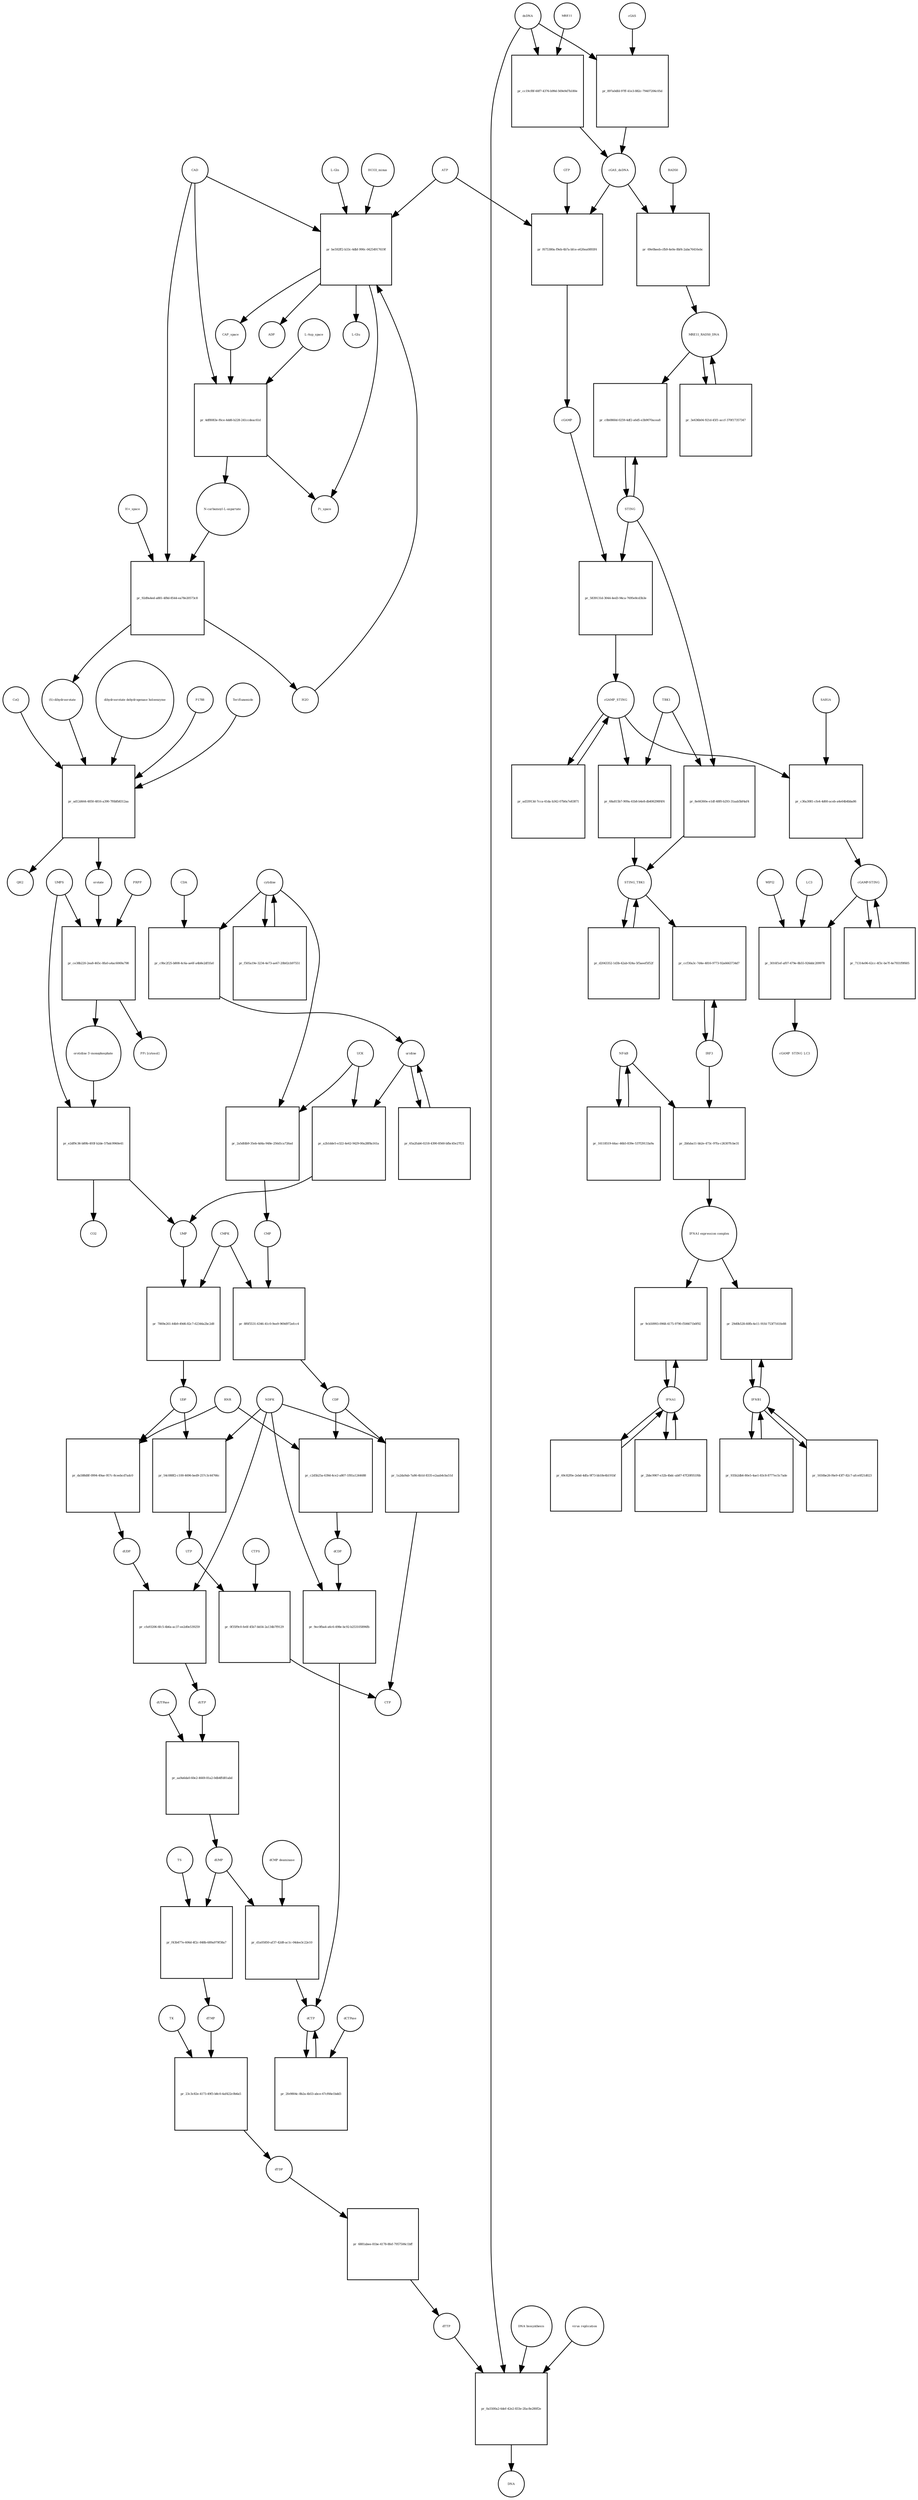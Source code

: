 strict digraph  {
"L-Gln" [annotation="", bipartite=0, cls="simple chemical", fontsize=4, label="L-Gln", shape=circle];
"pr_be592ff2-b33c-4dbf-990c-04254917619f" [annotation="", bipartite=1, cls=process, fontsize=4, label="pr_be592ff2-b33c-4dbf-990c-04254917619f", shape=square];
CAP_space [annotation="", bipartite=0, cls="simple chemical", fontsize=4, label=CAP_space, shape=circle];
CAD [annotation="", bipartite=0, cls=macromolecule, fontsize=4, label=CAD, shape=circle];
HCO3_minus [annotation="", bipartite=0, cls="simple chemical", fontsize=4, label=HCO3_minus, shape=circle];
H2O [annotation="", bipartite=0, cls="simple chemical", fontsize=4, label=H2O, shape=circle];
ATP [annotation="", bipartite=0, cls="simple chemical", fontsize=4, label=ATP, shape=circle];
"L-Glu" [annotation="", bipartite=0, cls="simple chemical", fontsize=4, label="L-Glu", shape=circle];
ADP [annotation="", bipartite=0, cls="simple chemical", fontsize=4, label=ADP, shape=circle];
Pi_space [annotation="", bipartite=0, cls="simple chemical", fontsize=4, label=Pi_space, shape=circle];
cytidine [annotation="", bipartite=0, cls="simple chemical", fontsize=4, label=cytidine, shape=circle];
"pr_c9bc2f25-b808-4c6a-ae6f-a4b8e2df1fa0" [annotation="", bipartite=1, cls=process, fontsize=4, label="pr_c9bc2f25-b808-4c6a-ae6f-a4b8e2df1fa0", shape=square];
uridine [annotation="", bipartite=0, cls="simple chemical", fontsize=4, label=uridine, shape=circle];
CDA [annotation="", bipartite=0, cls=macromolecule, fontsize=4, label=CDA, shape=circle];
"pr_a2b1dde5-e322-4e62-9429-00a28f8a161a" [annotation="", bipartite=1, cls=process, fontsize=4, label="pr_a2b1dde5-e322-4e62-9429-00a28f8a161a", shape=square];
UMP [annotation="", bipartite=0, cls="simple chemical", fontsize=4, label=UMP, shape=circle];
UCK [annotation="", bipartite=0, cls=macromolecule, fontsize=4, label=UCK, shape=circle];
"pr_2a5dfdb9-35eb-4d4a-948e-256d1ca726ad" [annotation="", bipartite=1, cls=process, fontsize=4, label="pr_2a5dfdb9-35eb-4d4a-948e-256d1ca726ad", shape=square];
CMP [annotation="", bipartite=0, cls="simple chemical", fontsize=4, label=CMP, shape=circle];
"pr_65a2fab6-0218-4390-8560-bfbc45e27f21" [annotation="", bipartite=1, cls=process, fontsize=4, label="pr_65a2fab6-0218-4390-8560-bfbc45e27f21", shape=square];
"pr_f505a19e-3234-4e73-ae67-20b02cb97551" [annotation="", bipartite=1, cls=process, fontsize=4, label="pr_f505a19e-3234-4e73-ae67-20b02cb97551", shape=square];
"pr_7869e261-44b9-49d6-82c7-62344a2bc2d8" [annotation="", bipartite=1, cls=process, fontsize=4, label="pr_7869e261-44b9-49d6-82c7-62344a2bc2d8", shape=square];
UDP [annotation="", bipartite=0, cls="simple chemical", fontsize=4, label=UDP, shape=circle];
CMPK [annotation="", bipartite=0, cls=macromolecule, fontsize=4, label=CMPK, shape=circle];
"pr_8f6f5531-6346-41c0-9ee9-969d972efcc4" [annotation="", bipartite=1, cls=process, fontsize=4, label="pr_8f6f5531-6346-41c0-9ee9-969d972efcc4", shape=square];
CDP [annotation="", bipartite=0, cls="simple chemical", fontsize=4, label=CDP, shape=circle];
"pr_54c088f2-c100-4696-bed9-257c3c44766c" [annotation="", bipartite=1, cls=process, fontsize=4, label="pr_54c088f2-c100-4696-bed9-257c3c44766c", shape=square];
UTP [annotation="", bipartite=0, cls="simple chemical", fontsize=4, label=UTP, shape=circle];
NDPK [annotation="", bipartite=0, cls=macromolecule, fontsize=4, label=NDPK, shape=circle];
"pr_1a2da9ab-7a86-4b1d-8335-e2aab4cba51d" [annotation="", bipartite=1, cls=process, fontsize=4, label="pr_1a2da9ab-7a86-4b1d-8335-e2aab4cba51d", shape=square];
CTP [annotation="", bipartite=0, cls="simple chemical", fontsize=4, label=CTP, shape=circle];
"pr_0f35f9c0-fe6f-45b7-bb54-2a134b7f9129" [annotation="", bipartite=1, cls=process, fontsize=4, label="pr_0f35f9c0-fe6f-45b7-bb54-2a134b7f9129", shape=square];
CTPS [annotation="", bipartite=0, cls=macromolecule, fontsize=4, label=CTPS, shape=circle];
"pr_da588d8f-0994-49ae-957c-8ceebcd7adc0" [annotation="", bipartite=1, cls=process, fontsize=4, label="pr_da588d8f-0994-49ae-957c-8ceebcd7adc0", shape=square];
dUDP [annotation="", bipartite=0, cls="simple chemical", fontsize=4, label=dUDP, shape=circle];
RNR [annotation="", bipartite=0, cls=macromolecule, fontsize=4, label=RNR, shape=circle];
"pr_cfa93206-6fc5-4b6a-ac37-ee2d0e539259" [annotation="", bipartite=1, cls=process, fontsize=4, label="pr_cfa93206-6fc5-4b6a-ac37-ee2d0e539259", shape=square];
dUTP [annotation="", bipartite=0, cls="simple chemical", fontsize=4, label=dUTP, shape=circle];
dCDP [annotation="", bipartite=0, cls="simple chemical", fontsize=4, label=dCDP, shape=circle];
"pr_9ec0fba4-a6c6-498e-bc92-b253105896fb" [annotation="", bipartite=1, cls=process, fontsize=4, label="pr_9ec0fba4-a6c6-498e-bc92-b253105896fb", shape=square];
dCTP [annotation="", bipartite=0, cls="simple chemical", fontsize=4, label=dCTP, shape=circle];
"pr_c2d5b25a-639d-4ce2-a807-1f81a1244688" [annotation="", bipartite=1, cls=process, fontsize=4, label="pr_c2d5b25a-639d-4ce2-a807-1f81a1244688", shape=square];
"pr_aa9a6da0-60e2-4669-81a2-0db4ffd81abd" [annotation="", bipartite=1, cls=process, fontsize=4, label="pr_aa9a6da0-60e2-4669-81a2-0db4ffd81abd", shape=square];
dUMP [annotation="", bipartite=0, cls="simple chemical", fontsize=4, label=dUMP, shape=circle];
dUTPase [annotation="", bipartite=0, cls=macromolecule, fontsize=4, label=dUTPase, shape=circle];
"pr_2fe9804c-8b2a-4b53-abce-67cf66e1bdd3" [annotation="", bipartite=1, cls=process, fontsize=4, label="pr_2fe9804c-8b2a-4b53-abce-67cf66e1bdd3", shape=square];
dCTPase [annotation="", bipartite=0, cls=macromolecule, fontsize=4, label=dCTPase, shape=circle];
"pr_d1a05850-af37-42d8-ac1c-04dee3c22e10" [annotation="", bipartite=1, cls=process, fontsize=4, label="pr_d1a05850-af37-42d8-ac1c-04dee3c22e10", shape=square];
"dCMP deaminase" [annotation="", bipartite=0, cls=macromolecule, fontsize=4, label="dCMP deaminase", shape=circle];
"pr_f43b477e-606d-4f2c-848b-689a979f38a7" [annotation="", bipartite=1, cls=process, fontsize=4, label="pr_f43b477e-606d-4f2c-848b-689a979f38a7", shape=square];
dTMP [annotation="", bipartite=0, cls="simple chemical", fontsize=4, label=dTMP, shape=circle];
TS [annotation="", bipartite=0, cls=macromolecule, fontsize=4, label=TS, shape=circle];
"pr_23c3c82e-4173-49f3-b8c0-4af422c0b6a5" [annotation="", bipartite=1, cls=process, fontsize=4, label="pr_23c3c82e-4173-49f3-b8c0-4af422c0b6a5", shape=square];
dTDP [annotation="", bipartite=0, cls="simple chemical", fontsize=4, label=dTDP, shape=circle];
TK [annotation="", bipartite=0, cls=macromolecule, fontsize=4, label=TK, shape=circle];
"pr_6881abee-81be-4178-8fef-7957506c1bff" [annotation="", bipartite=1, cls=process, fontsize=4, label="pr_6881abee-81be-4178-8fef-7957506c1bff", shape=square];
dTTP [annotation="", bipartite=0, cls="simple chemical", fontsize=4, label=dTTP, shape=circle];
dsDNA [annotation="", bipartite=0, cls="simple chemical", fontsize=4, label=dsDNA, shape=circle];
"pr_897a0dfd-97ff-41e3-882c-79407206c05d" [annotation="", bipartite=1, cls=process, fontsize=4, label="pr_897a0dfd-97ff-41e3-882c-79407206c05d", shape=square];
cGAS [annotation="", bipartite=0, cls=macromolecule, fontsize=4, label=cGAS, shape=circle];
cGAS_dsDNA [annotation="", bipartite=0, cls=complex, fontsize=4, label=cGAS_dsDNA, shape=circle];
"pr_f675380a-f9eb-4b7a-bfce-e626ea0893f4" [annotation="", bipartite=1, cls=process, fontsize=4, label="pr_f675380a-f9eb-4b7a-bfce-e626ea0893f4", shape=square];
GTP [annotation="", bipartite=0, cls="simple chemical", fontsize=4, label=GTP, shape=circle];
cGAMP [annotation="", bipartite=0, cls="simple chemical", fontsize=4, label=cGAMP, shape=circle];
"pr_5839131d-3044-4ed3-94ca-7695e8cd3b3e" [annotation="", bipartite=1, cls=process, fontsize=4, label="pr_5839131d-3044-4ed3-94ca-7695e8cd3b3e", shape=square];
STING [annotation="", bipartite=0, cls="macromolecule multimer", fontsize=4, label=STING, shape=circle];
cGAMP_STING [annotation="", bipartite=0, cls=complex, fontsize=4, label=cGAMP_STING, shape=circle];
TBK1 [annotation="", bipartite=0, cls=macromolecule, fontsize=4, label=TBK1, shape=circle];
"pr_68a815b7-909a-41b8-b4e8-db406298f4f4" [annotation="", bipartite=1, cls=process, fontsize=4, label="pr_68a815b7-909a-41b8-b4e8-db406298f4f4", shape=square];
STING_TBK1 [annotation="", bipartite=0, cls=complex, fontsize=4, label=STING_TBK1, shape=circle];
"pr_ad33913d-7cca-41da-b342-07b0a7e83871" [annotation="", bipartite=1, cls=process, fontsize=4, label="pr_ad33913d-7cca-41da-b342-07b0a7e83871", shape=square];
"pr_d2043352-1d3b-42ab-924a-5f5aeef5f52f" [annotation="", bipartite=1, cls=process, fontsize=4, label="pr_d2043352-1d3b-42ab-924a-5f5aeef5f52f", shape=square];
"NF-kB" [annotation="", bipartite=0, cls=complex, fontsize=4, label="NF-kB", shape=circle];
"pr_16118519-44ac-46b5-839e-537f29133a9a" [annotation="", bipartite=1, cls=process, fontsize=4, label="pr_16118519-44ac-46b5-839e-537f29133a9a", shape=square];
IFNA1 [annotation="", bipartite=0, cls="nucleic acid feature", fontsize=4, label=IFNA1, shape=circle];
"pr_2bbc9907-e32b-4bdc-ab87-47f20f051f6b" [annotation="", bipartite=1, cls=process, fontsize=4, label="pr_2bbc9907-e32b-4bdc-ab87-47f20f051f6b", shape=square];
IFNB1 [annotation="", bipartite=0, cls="nucleic acid feature", fontsize=4, label=IFNB1, shape=circle];
"pr_1650be26-f6e9-43f7-82c7-afce0f21d023" [annotation="", bipartite=1, cls=process, fontsize=4, label="pr_1650be26-f6e9-43f7-82c7-afce0f21d023", shape=square];
"pr_69c82f0e-2ebd-4dfa-9f73-bb18e4b191bf" [annotation="", bipartite=1, cls=process, fontsize=4, label="pr_69c82f0e-2ebd-4dfa-9f73-bb18e4b191bf", shape=square];
"pr_935b2db6-80e5-4ae1-83c8-8777ec5c7ade" [annotation="", bipartite=1, cls=process, fontsize=4, label="pr_935b2db6-80e5-4ae1-83c8-8777ec5c7ade", shape=square];
"pr_29d0b528-60fb-4e11-91fd-753f7161fe88" [annotation="", bipartite=1, cls=process, fontsize=4, label="pr_29d0b528-60fb-4e11-91fd-753f7161fe88", shape=square];
"IFNA1 expression complex" [annotation="", bipartite=0, cls=complex, fontsize=4, label="IFNA1 expression complex", shape=circle];
"cGAMP-STING" [annotation="", bipartite=0, cls=complex, fontsize=4, label="cGAMP-STING", shape=circle];
"pr_71314e96-62cc-4f3c-be7f-4e7931f9f605" [annotation="", bipartite=1, cls=process, fontsize=4, label="pr_71314e96-62cc-4f3c-be7f-4e7931f9f605", shape=square];
"pr_cc19cf8f-60f7-4376-b99d-569e9d7b180e" [annotation="", bipartite=1, cls=process, fontsize=4, label="pr_cc19cf8f-60f7-4376-b99d-569e9d7b180e", shape=square];
MRE11 [annotation="", bipartite=0, cls="macromolecule multimer", fontsize=4, label=MRE11, shape=circle];
RAD50 [annotation="", bipartite=0, cls="macromolecule multimer", fontsize=4, label=RAD50, shape=circle];
"pr_69e0beeb-cfb9-4e0e-8bf4-2aba76416ebc" [annotation="", bipartite=1, cls=process, fontsize=4, label="pr_69e0beeb-cfb9-4e0e-8bf4-2aba76416ebc", shape=square];
MRE11_RAD50_DNA [annotation="", bipartite=0, cls=complex, fontsize=4, label=MRE11_RAD50_DNA, shape=circle];
IRF3 [annotation="", bipartite=0, cls="macromolecule multimer", fontsize=4, label=IRF3, shape=circle];
"pr_ccf30a3c-7d4e-4816-9773-92a6663734d7" [annotation="", bipartite=1, cls=process, fontsize=4, label="pr_ccf30a3c-7d4e-4816-9773-92a6663734d7", shape=square];
"pr_c36a3081-cfe4-4d60-aceb-a4e64b4bba86" [annotation="", bipartite=1, cls=process, fontsize=4, label="pr_c36a3081-cfe4-4d60-aceb-a4e64b4bba86", shape=square];
SAR1A [annotation="", bipartite=0, cls=macromolecule, fontsize=4, label=SAR1A, shape=circle];
"pr_3016f1ef-af07-479e-8b55-926ddc209978" [annotation="", bipartite=1, cls=process, fontsize=4, label="pr_3016f1ef-af07-479e-8b55-926ddc209978", shape=square];
LC3 [annotation="", bipartite=0, cls=macromolecule, fontsize=4, label=LC3, shape=circle];
cGAMP_STING_LC3 [annotation="", bipartite=0, cls=complex, fontsize=4, label=cGAMP_STING_LC3, shape=circle];
WIPI2 [annotation="", bipartite=0, cls=macromolecule, fontsize=4, label=WIPI2, shape=circle];
"pr_c0b0860d-0259-4df2-a6d5-e3b9070acea8" [annotation="", bipartite=1, cls=process, fontsize=4, label="pr_c0b0860d-0259-4df2-a6d5-e3b9070acea8", shape=square];
"pr_8e66360e-e1df-48f0-b293-31aab5bf4af4" [annotation="", bipartite=1, cls=process, fontsize=4, label="pr_8e66360e-e1df-48f0-b293-31aab5bf4af4", shape=square];
"pr_3e636b04-921d-45f1-accf-370f17357347" [annotation="", bipartite=1, cls=process, fontsize=4, label="pr_3e636b04-921d-45f1-accf-370f17357347", shape=square];
"pr_4df8083e-f6ce-4dd6-b228-241ccdeac61d" [annotation="", bipartite=1, cls=process, fontsize=4, label="pr_4df8083e-f6ce-4dd6-b228-241ccdeac61d", shape=square];
"N-carbamoyl-L-aspartate" [annotation="", bipartite=0, cls="simple chemical", fontsize=4, label="N-carbamoyl-L-aspartate", shape=circle];
"L-Asp_space" [annotation="", bipartite=0, cls="simple chemical", fontsize=4, label="L-Asp_space", shape=circle];
"pr_92d9a4ed-a881-4f8d-8544-ea78e20573c8" [annotation="", bipartite=1, cls=process, fontsize=4, label="pr_92d9a4ed-a881-4f8d-8544-ea78e20573c8", shape=square];
"(S)-dihydroorotate" [annotation="", bipartite=0, cls="simple chemical", fontsize=4, label="(S)-dihydroorotate", shape=circle];
"H+_space" [annotation="", bipartite=0, cls="simple chemical", fontsize=4, label="H+_space", shape=circle];
"pr_ad12d444-4850-4816-a390-7f6bfb8312aa" [annotation="", bipartite=1, cls=process, fontsize=4, label="pr_ad12d444-4850-4816-a390-7f6bfb8312aa", shape=square];
orotate [annotation="", bipartite=0, cls="simple chemical", fontsize=4, label=orotate, shape=circle];
"dihydroorotate dehydrogenase holoenzyme" [annotation="", bipartite=0, cls="simple chemical", fontsize=4, label="dihydroorotate dehydrogenase holoenzyme", shape=circle];
P1788 [annotation="", bipartite=0, cls="simple chemical", fontsize=4, label=P1788, shape=circle];
Teriflunomide [annotation="", bipartite=0, cls="simple chemical", fontsize=4, label=Teriflunomide, shape=circle];
CoQ [annotation="", bipartite=0, cls="simple chemical", fontsize=4, label=CoQ, shape=circle];
QH2 [annotation="", bipartite=0, cls="simple chemical", fontsize=4, label=QH2, shape=circle];
"pr_ce38b220-2ea8-465c-8fa0-a4ac6069a798" [annotation="", bipartite=1, cls=process, fontsize=4, label="pr_ce38b220-2ea8-465c-8fa0-a4ac6069a798", shape=square];
"orotidine 5'-monophosphate" [annotation="", bipartite=0, cls="simple chemical", fontsize=4, label="orotidine 5'-monophosphate", shape=circle];
UMPS [annotation="", bipartite=0, cls="macromolecule multimer", fontsize=4, label=UMPS, shape=circle];
PRPP [annotation="", bipartite=0, cls="simple chemical", fontsize=4, label=PRPP, shape=circle];
"PPi [cytosol]" [annotation="", bipartite=0, cls="simple chemical", fontsize=4, label="PPi [cytosol]", shape=circle];
"pr_e2df9c36-b89b-493f-b2de-57bdc9960e41" [annotation="", bipartite=1, cls=process, fontsize=4, label="pr_e2df9c36-b89b-493f-b2de-57bdc9960e41", shape=square];
CO2 [annotation="", bipartite=0, cls="simple chemical", fontsize=4, label=CO2, shape=circle];
"pr_0a5500a2-6def-42e2-833e-2fac8e280f2e" [annotation="", bipartite=1, cls=process, fontsize=4, label="pr_0a5500a2-6def-42e2-833e-2fac8e280f2e", shape=square];
DNA [annotation="", bipartite=0, cls="nucleic acid feature", fontsize=4, label=DNA, shape=circle];
"DNA biosynthesis" [annotation="urn_miriam_obo.go_GO%3A0071897", bipartite=0, cls=phenotype, fontsize=4, label="DNA biosynthesis", shape=circle];
"virus replication" [annotation="", bipartite=0, cls=phenotype, fontsize=4, label="virus replication", shape=circle];
"pr_9cb50993-0968-4175-9790-f506671b0f92" [annotation="", bipartite=1, cls=process, fontsize=4, label="pr_9cb50993-0968-4175-9790-f506671b0f92", shape=square];
"pr_2bfaba11-bb2e-473c-97fa-c26307fcbe31" [annotation="", bipartite=1, cls=process, fontsize=4, label="pr_2bfaba11-bb2e-473c-97fa-c26307fcbe31", shape=square];
"L-Gln" -> "pr_be592ff2-b33c-4dbf-990c-04254917619f"  [annotation="", interaction_type=consumption];
"pr_be592ff2-b33c-4dbf-990c-04254917619f" -> CAP_space  [annotation="", interaction_type=production];
"pr_be592ff2-b33c-4dbf-990c-04254917619f" -> "L-Glu"  [annotation="", interaction_type=production];
"pr_be592ff2-b33c-4dbf-990c-04254917619f" -> ADP  [annotation="", interaction_type=production];
"pr_be592ff2-b33c-4dbf-990c-04254917619f" -> Pi_space  [annotation="", interaction_type=production];
CAP_space -> "pr_4df8083e-f6ce-4dd6-b228-241ccdeac61d"  [annotation="", interaction_type=consumption];
CAD -> "pr_be592ff2-b33c-4dbf-990c-04254917619f"  [annotation=urn_miriam_reactome_REACT_1698, interaction_type=catalysis];
CAD -> "pr_4df8083e-f6ce-4dd6-b228-241ccdeac61d"  [annotation=urn_miriam_reactome_REACT_1698, interaction_type=catalysis];
CAD -> "pr_92d9a4ed-a881-4f8d-8544-ea78e20573c8"  [annotation=urn_miriam_reactome_REACT_1698, interaction_type=catalysis];
HCO3_minus -> "pr_be592ff2-b33c-4dbf-990c-04254917619f"  [annotation="", interaction_type=consumption];
H2O -> "pr_be592ff2-b33c-4dbf-990c-04254917619f"  [annotation="", interaction_type=consumption];
ATP -> "pr_be592ff2-b33c-4dbf-990c-04254917619f"  [annotation="", interaction_type=consumption];
ATP -> "pr_f675380a-f9eb-4b7a-bfce-e626ea0893f4"  [annotation="", interaction_type=consumption];
cytidine -> "pr_c9bc2f25-b808-4c6a-ae6f-a4b8e2df1fa0"  [annotation="", interaction_type=consumption];
cytidine -> "pr_2a5dfdb9-35eb-4d4a-948e-256d1ca726ad"  [annotation="", interaction_type=consumption];
cytidine -> "pr_f505a19e-3234-4e73-ae67-20b02cb97551"  [annotation="", interaction_type=consumption];
"pr_c9bc2f25-b808-4c6a-ae6f-a4b8e2df1fa0" -> uridine  [annotation="", interaction_type=production];
uridine -> "pr_a2b1dde5-e322-4e62-9429-00a28f8a161a"  [annotation="", interaction_type=consumption];
uridine -> "pr_65a2fab6-0218-4390-8560-bfbc45e27f21"  [annotation="", interaction_type=consumption];
CDA -> "pr_c9bc2f25-b808-4c6a-ae6f-a4b8e2df1fa0"  [annotation="", interaction_type=catalysis];
"pr_a2b1dde5-e322-4e62-9429-00a28f8a161a" -> UMP  [annotation="", interaction_type=production];
UMP -> "pr_7869e261-44b9-49d6-82c7-62344a2bc2d8"  [annotation="", interaction_type=consumption];
UCK -> "pr_a2b1dde5-e322-4e62-9429-00a28f8a161a"  [annotation="", interaction_type=catalysis];
UCK -> "pr_2a5dfdb9-35eb-4d4a-948e-256d1ca726ad"  [annotation="", interaction_type=catalysis];
"pr_2a5dfdb9-35eb-4d4a-948e-256d1ca726ad" -> CMP  [annotation="", interaction_type=production];
CMP -> "pr_8f6f5531-6346-41c0-9ee9-969d972efcc4"  [annotation="", interaction_type=consumption];
"pr_65a2fab6-0218-4390-8560-bfbc45e27f21" -> uridine  [annotation="", interaction_type=production];
"pr_f505a19e-3234-4e73-ae67-20b02cb97551" -> cytidine  [annotation="", interaction_type=production];
"pr_7869e261-44b9-49d6-82c7-62344a2bc2d8" -> UDP  [annotation="", interaction_type=production];
UDP -> "pr_54c088f2-c100-4696-bed9-257c3c44766c"  [annotation="", interaction_type=consumption];
UDP -> "pr_da588d8f-0994-49ae-957c-8ceebcd7adc0"  [annotation="", interaction_type=consumption];
CMPK -> "pr_7869e261-44b9-49d6-82c7-62344a2bc2d8"  [annotation="", interaction_type=catalysis];
CMPK -> "pr_8f6f5531-6346-41c0-9ee9-969d972efcc4"  [annotation="", interaction_type=catalysis];
"pr_8f6f5531-6346-41c0-9ee9-969d972efcc4" -> CDP  [annotation="", interaction_type=production];
CDP -> "pr_1a2da9ab-7a86-4b1d-8335-e2aab4cba51d"  [annotation="", interaction_type=consumption];
CDP -> "pr_c2d5b25a-639d-4ce2-a807-1f81a1244688"  [annotation="", interaction_type=consumption];
"pr_54c088f2-c100-4696-bed9-257c3c44766c" -> UTP  [annotation="", interaction_type=production];
UTP -> "pr_0f35f9c0-fe6f-45b7-bb54-2a134b7f9129"  [annotation="", interaction_type=consumption];
NDPK -> "pr_54c088f2-c100-4696-bed9-257c3c44766c"  [annotation="", interaction_type=catalysis];
NDPK -> "pr_1a2da9ab-7a86-4b1d-8335-e2aab4cba51d"  [annotation="", interaction_type=catalysis];
NDPK -> "pr_cfa93206-6fc5-4b6a-ac37-ee2d0e539259"  [annotation="", interaction_type=catalysis];
NDPK -> "pr_9ec0fba4-a6c6-498e-bc92-b253105896fb"  [annotation="", interaction_type=catalysis];
"pr_1a2da9ab-7a86-4b1d-8335-e2aab4cba51d" -> CTP  [annotation="", interaction_type=production];
"pr_0f35f9c0-fe6f-45b7-bb54-2a134b7f9129" -> CTP  [annotation="", interaction_type=production];
CTPS -> "pr_0f35f9c0-fe6f-45b7-bb54-2a134b7f9129"  [annotation="", interaction_type=catalysis];
"pr_da588d8f-0994-49ae-957c-8ceebcd7adc0" -> dUDP  [annotation="", interaction_type=production];
dUDP -> "pr_cfa93206-6fc5-4b6a-ac37-ee2d0e539259"  [annotation="", interaction_type=consumption];
RNR -> "pr_da588d8f-0994-49ae-957c-8ceebcd7adc0"  [annotation="", interaction_type=catalysis];
RNR -> "pr_c2d5b25a-639d-4ce2-a807-1f81a1244688"  [annotation="", interaction_type=catalysis];
"pr_cfa93206-6fc5-4b6a-ac37-ee2d0e539259" -> dUTP  [annotation="", interaction_type=production];
dUTP -> "pr_aa9a6da0-60e2-4669-81a2-0db4ffd81abd"  [annotation="", interaction_type=consumption];
dCDP -> "pr_9ec0fba4-a6c6-498e-bc92-b253105896fb"  [annotation="", interaction_type=consumption];
"pr_9ec0fba4-a6c6-498e-bc92-b253105896fb" -> dCTP  [annotation="", interaction_type=production];
dCTP -> "pr_2fe9804c-8b2a-4b53-abce-67cf66e1bdd3"  [annotation="", interaction_type=consumption];
"pr_c2d5b25a-639d-4ce2-a807-1f81a1244688" -> dCDP  [annotation="", interaction_type=production];
"pr_aa9a6da0-60e2-4669-81a2-0db4ffd81abd" -> dUMP  [annotation="", interaction_type=production];
dUMP -> "pr_d1a05850-af37-42d8-ac1c-04dee3c22e10"  [annotation="", interaction_type=consumption];
dUMP -> "pr_f43b477e-606d-4f2c-848b-689a979f38a7"  [annotation="", interaction_type=consumption];
dUTPase -> "pr_aa9a6da0-60e2-4669-81a2-0db4ffd81abd"  [annotation="", interaction_type=catalysis];
"pr_2fe9804c-8b2a-4b53-abce-67cf66e1bdd3" -> dCTP  [annotation="", interaction_type=production];
dCTPase -> "pr_2fe9804c-8b2a-4b53-abce-67cf66e1bdd3"  [annotation="", interaction_type=catalysis];
"pr_d1a05850-af37-42d8-ac1c-04dee3c22e10" -> dCTP  [annotation="", interaction_type=production];
"dCMP deaminase" -> "pr_d1a05850-af37-42d8-ac1c-04dee3c22e10"  [annotation="", interaction_type=catalysis];
"pr_f43b477e-606d-4f2c-848b-689a979f38a7" -> dTMP  [annotation="", interaction_type=production];
dTMP -> "pr_23c3c82e-4173-49f3-b8c0-4af422c0b6a5"  [annotation="", interaction_type=consumption];
TS -> "pr_f43b477e-606d-4f2c-848b-689a979f38a7"  [annotation="", interaction_type=catalysis];
"pr_23c3c82e-4173-49f3-b8c0-4af422c0b6a5" -> dTDP  [annotation="", interaction_type=production];
dTDP -> "pr_6881abee-81be-4178-8fef-7957506c1bff"  [annotation="", interaction_type=consumption];
TK -> "pr_23c3c82e-4173-49f3-b8c0-4af422c0b6a5"  [annotation="", interaction_type=catalysis];
"pr_6881abee-81be-4178-8fef-7957506c1bff" -> dTTP  [annotation="", interaction_type=production];
dTTP -> "pr_0a5500a2-6def-42e2-833e-2fac8e280f2e"  [annotation="", interaction_type=consumption];
dsDNA -> "pr_897a0dfd-97ff-41e3-882c-79407206c05d"  [annotation="", interaction_type=consumption];
dsDNA -> "pr_cc19cf8f-60f7-4376-b99d-569e9d7b180e"  [annotation="", interaction_type=consumption];
dsDNA -> "pr_0a5500a2-6def-42e2-833e-2fac8e280f2e"  [annotation="", interaction_type=consumption];
"pr_897a0dfd-97ff-41e3-882c-79407206c05d" -> cGAS_dsDNA  [annotation="", interaction_type=production];
cGAS -> "pr_897a0dfd-97ff-41e3-882c-79407206c05d"  [annotation="", interaction_type=consumption];
cGAS_dsDNA -> "pr_f675380a-f9eb-4b7a-bfce-e626ea0893f4"  [annotation="", interaction_type=catalysis];
cGAS_dsDNA -> "pr_69e0beeb-cfb9-4e0e-8bf4-2aba76416ebc"  [annotation="", interaction_type=consumption];
"pr_f675380a-f9eb-4b7a-bfce-e626ea0893f4" -> cGAMP  [annotation="", interaction_type=production];
GTP -> "pr_f675380a-f9eb-4b7a-bfce-e626ea0893f4"  [annotation="", interaction_type=consumption];
cGAMP -> "pr_5839131d-3044-4ed3-94ca-7695e8cd3b3e"  [annotation="", interaction_type=consumption];
"pr_5839131d-3044-4ed3-94ca-7695e8cd3b3e" -> cGAMP_STING  [annotation="", interaction_type=production];
STING -> "pr_5839131d-3044-4ed3-94ca-7695e8cd3b3e"  [annotation="", interaction_type=consumption];
STING -> "pr_c0b0860d-0259-4df2-a6d5-e3b9070acea8"  [annotation="", interaction_type=consumption];
STING -> "pr_8e66360e-e1df-48f0-b293-31aab5bf4af4"  [annotation="", interaction_type=consumption];
cGAMP_STING -> "pr_68a815b7-909a-41b8-b4e8-db406298f4f4"  [annotation="", interaction_type=consumption];
cGAMP_STING -> "pr_ad33913d-7cca-41da-b342-07b0a7e83871"  [annotation="", interaction_type=consumption];
cGAMP_STING -> "pr_c36a3081-cfe4-4d60-aceb-a4e64b4bba86"  [annotation="", interaction_type=consumption];
TBK1 -> "pr_68a815b7-909a-41b8-b4e8-db406298f4f4"  [annotation="", interaction_type=consumption];
TBK1 -> "pr_8e66360e-e1df-48f0-b293-31aab5bf4af4"  [annotation="", interaction_type=consumption];
"pr_68a815b7-909a-41b8-b4e8-db406298f4f4" -> STING_TBK1  [annotation="", interaction_type=production];
STING_TBK1 -> "pr_d2043352-1d3b-42ab-924a-5f5aeef5f52f"  [annotation="", interaction_type=consumption];
STING_TBK1 -> "pr_ccf30a3c-7d4e-4816-9773-92a6663734d7"  [annotation="", interaction_type=catalysis];
"pr_ad33913d-7cca-41da-b342-07b0a7e83871" -> cGAMP_STING  [annotation="", interaction_type=production];
"pr_d2043352-1d3b-42ab-924a-5f5aeef5f52f" -> STING_TBK1  [annotation="", interaction_type=production];
"NF-kB" -> "pr_16118519-44ac-46b5-839e-537f29133a9a"  [annotation="", interaction_type=consumption];
"NF-kB" -> "pr_2bfaba11-bb2e-473c-97fa-c26307fcbe31"  [annotation="", interaction_type=consumption];
"pr_16118519-44ac-46b5-839e-537f29133a9a" -> "NF-kB"  [annotation="", interaction_type=production];
IFNA1 -> "pr_2bbc9907-e32b-4bdc-ab87-47f20f051f6b"  [annotation="", interaction_type=consumption];
IFNA1 -> "pr_69c82f0e-2ebd-4dfa-9f73-bb18e4b191bf"  [annotation="", interaction_type=consumption];
IFNA1 -> "pr_9cb50993-0968-4175-9790-f506671b0f92"  [annotation="", interaction_type=consumption];
"pr_2bbc9907-e32b-4bdc-ab87-47f20f051f6b" -> IFNA1  [annotation="", interaction_type=production];
IFNB1 -> "pr_1650be26-f6e9-43f7-82c7-afce0f21d023"  [annotation="", interaction_type=consumption];
IFNB1 -> "pr_935b2db6-80e5-4ae1-83c8-8777ec5c7ade"  [annotation="", interaction_type=consumption];
IFNB1 -> "pr_29d0b528-60fb-4e11-91fd-753f7161fe88"  [annotation="", interaction_type=consumption];
"pr_1650be26-f6e9-43f7-82c7-afce0f21d023" -> IFNB1  [annotation="", interaction_type=production];
"pr_69c82f0e-2ebd-4dfa-9f73-bb18e4b191bf" -> IFNA1  [annotation="", interaction_type=production];
"pr_935b2db6-80e5-4ae1-83c8-8777ec5c7ade" -> IFNB1  [annotation="", interaction_type=production];
"pr_29d0b528-60fb-4e11-91fd-753f7161fe88" -> IFNB1  [annotation="", interaction_type=production];
"IFNA1 expression complex" -> "pr_29d0b528-60fb-4e11-91fd-753f7161fe88"  [annotation="", interaction_type=stimulation];
"IFNA1 expression complex" -> "pr_9cb50993-0968-4175-9790-f506671b0f92"  [annotation="", interaction_type=stimulation];
"cGAMP-STING" -> "pr_71314e96-62cc-4f3c-be7f-4e7931f9f605"  [annotation="", interaction_type=consumption];
"cGAMP-STING" -> "pr_3016f1ef-af07-479e-8b55-926ddc209978"  [annotation="", interaction_type=consumption];
"pr_71314e96-62cc-4f3c-be7f-4e7931f9f605" -> "cGAMP-STING"  [annotation="", interaction_type=production];
"pr_cc19cf8f-60f7-4376-b99d-569e9d7b180e" -> cGAS_dsDNA  [annotation="", interaction_type=production];
MRE11 -> "pr_cc19cf8f-60f7-4376-b99d-569e9d7b180e"  [annotation="", interaction_type=consumption];
RAD50 -> "pr_69e0beeb-cfb9-4e0e-8bf4-2aba76416ebc"  [annotation="", interaction_type=consumption];
"pr_69e0beeb-cfb9-4e0e-8bf4-2aba76416ebc" -> MRE11_RAD50_DNA  [annotation="", interaction_type=production];
MRE11_RAD50_DNA -> "pr_c0b0860d-0259-4df2-a6d5-e3b9070acea8"  [annotation="", interaction_type=catalysis];
MRE11_RAD50_DNA -> "pr_3e636b04-921d-45f1-accf-370f17357347"  [annotation="", interaction_type=consumption];
IRF3 -> "pr_ccf30a3c-7d4e-4816-9773-92a6663734d7"  [annotation="", interaction_type=consumption];
IRF3 -> "pr_2bfaba11-bb2e-473c-97fa-c26307fcbe31"  [annotation="", interaction_type=consumption];
"pr_ccf30a3c-7d4e-4816-9773-92a6663734d7" -> IRF3  [annotation="", interaction_type=production];
"pr_c36a3081-cfe4-4d60-aceb-a4e64b4bba86" -> "cGAMP-STING"  [annotation="", interaction_type=production];
SAR1A -> "pr_c36a3081-cfe4-4d60-aceb-a4e64b4bba86"  [annotation="", interaction_type=catalysis];
"pr_3016f1ef-af07-479e-8b55-926ddc209978" -> cGAMP_STING_LC3  [annotation="", interaction_type=production];
LC3 -> "pr_3016f1ef-af07-479e-8b55-926ddc209978"  [annotation="", interaction_type=consumption];
WIPI2 -> "pr_3016f1ef-af07-479e-8b55-926ddc209978"  [annotation="", interaction_type=catalysis];
"pr_c0b0860d-0259-4df2-a6d5-e3b9070acea8" -> STING  [annotation="", interaction_type=production];
"pr_8e66360e-e1df-48f0-b293-31aab5bf4af4" -> STING_TBK1  [annotation="", interaction_type=production];
"pr_3e636b04-921d-45f1-accf-370f17357347" -> MRE11_RAD50_DNA  [annotation="", interaction_type=production];
"pr_4df8083e-f6ce-4dd6-b228-241ccdeac61d" -> "N-carbamoyl-L-aspartate"  [annotation="", interaction_type=production];
"pr_4df8083e-f6ce-4dd6-b228-241ccdeac61d" -> Pi_space  [annotation="", interaction_type=production];
"N-carbamoyl-L-aspartate" -> "pr_92d9a4ed-a881-4f8d-8544-ea78e20573c8"  [annotation="", interaction_type=consumption];
"L-Asp_space" -> "pr_4df8083e-f6ce-4dd6-b228-241ccdeac61d"  [annotation="", interaction_type=consumption];
"pr_92d9a4ed-a881-4f8d-8544-ea78e20573c8" -> "(S)-dihydroorotate"  [annotation="", interaction_type=production];
"pr_92d9a4ed-a881-4f8d-8544-ea78e20573c8" -> H2O  [annotation="", interaction_type=production];
"(S)-dihydroorotate" -> "pr_ad12d444-4850-4816-a390-7f6bfb8312aa"  [annotation="", interaction_type=consumption];
"H+_space" -> "pr_92d9a4ed-a881-4f8d-8544-ea78e20573c8"  [annotation="", interaction_type=consumption];
"pr_ad12d444-4850-4816-a390-7f6bfb8312aa" -> orotate  [annotation="", interaction_type=production];
"pr_ad12d444-4850-4816-a390-7f6bfb8312aa" -> QH2  [annotation="", interaction_type=production];
orotate -> "pr_ce38b220-2ea8-465c-8fa0-a4ac6069a798"  [annotation="", interaction_type=consumption];
"dihydroorotate dehydrogenase holoenzyme" -> "pr_ad12d444-4850-4816-a390-7f6bfb8312aa"  [annotation=urn_miriam_reactome_REACT_1698, interaction_type=catalysis];
P1788 -> "pr_ad12d444-4850-4816-a390-7f6bfb8312aa"  [annotation=urn_miriam_reactome_REACT_1698, interaction_type=inhibition];
Teriflunomide -> "pr_ad12d444-4850-4816-a390-7f6bfb8312aa"  [annotation=urn_miriam_reactome_REACT_1698, interaction_type=inhibition];
CoQ -> "pr_ad12d444-4850-4816-a390-7f6bfb8312aa"  [annotation="", interaction_type=consumption];
"pr_ce38b220-2ea8-465c-8fa0-a4ac6069a798" -> "orotidine 5'-monophosphate"  [annotation="", interaction_type=production];
"pr_ce38b220-2ea8-465c-8fa0-a4ac6069a798" -> "PPi [cytosol]"  [annotation="", interaction_type=production];
"orotidine 5'-monophosphate" -> "pr_e2df9c36-b89b-493f-b2de-57bdc9960e41"  [annotation="", interaction_type=consumption];
UMPS -> "pr_ce38b220-2ea8-465c-8fa0-a4ac6069a798"  [annotation=urn_miriam_reactome_REACT_1698, interaction_type=catalysis];
UMPS -> "pr_e2df9c36-b89b-493f-b2de-57bdc9960e41"  [annotation=urn_miriam_reactome_REACT_1698, interaction_type=catalysis];
PRPP -> "pr_ce38b220-2ea8-465c-8fa0-a4ac6069a798"  [annotation="", interaction_type=consumption];
"pr_e2df9c36-b89b-493f-b2de-57bdc9960e41" -> UMP  [annotation="", interaction_type=production];
"pr_e2df9c36-b89b-493f-b2de-57bdc9960e41" -> CO2  [annotation="", interaction_type=production];
"pr_0a5500a2-6def-42e2-833e-2fac8e280f2e" -> DNA  [annotation="", interaction_type=production];
"DNA biosynthesis" -> "pr_0a5500a2-6def-42e2-833e-2fac8e280f2e"  [annotation="", interaction_type=catalysis];
"virus replication" -> "pr_0a5500a2-6def-42e2-833e-2fac8e280f2e"  [annotation="", interaction_type=inhibition];
"pr_9cb50993-0968-4175-9790-f506671b0f92" -> IFNA1  [annotation="", interaction_type=production];
"pr_2bfaba11-bb2e-473c-97fa-c26307fcbe31" -> "IFNA1 expression complex"  [annotation="", interaction_type=production];
}
